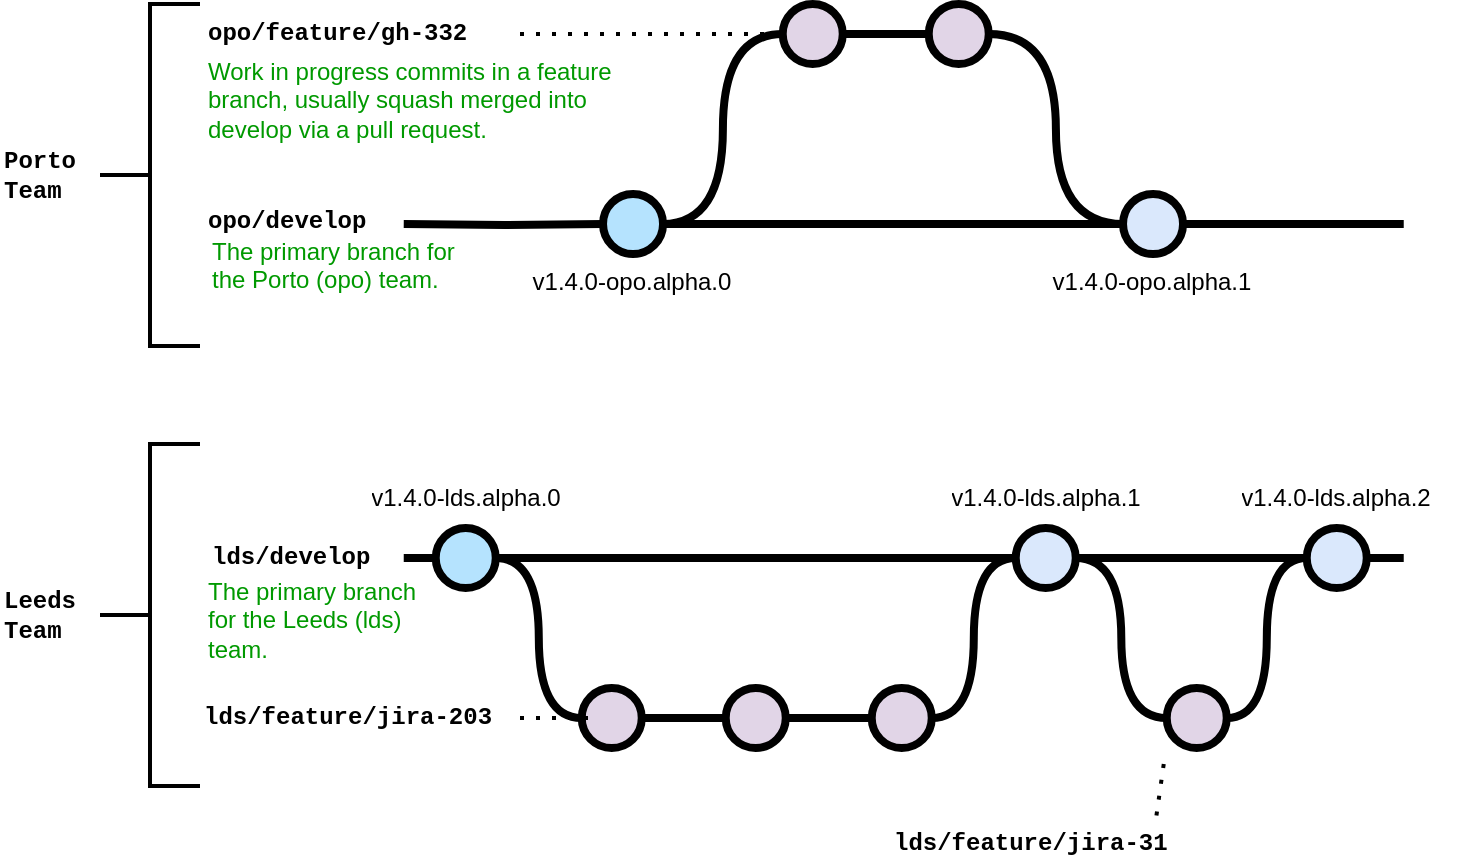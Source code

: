 <mxfile version="17.1.3" type="device" pages="4"><diagram id="kDoQlh2sRf1n45O30qcA" name="Develop"><mxGraphModel dx="847" dy="538" grid="1" gridSize="10" guides="1" tooltips="1" connect="1" arrows="1" fold="1" page="1" pageScale="1" pageWidth="827" pageHeight="1169" math="0" shadow="0"><root><mxCell id="aShCiTFwoJj1zlYlrpka-0"/><mxCell id="aShCiTFwoJj1zlYlrpka-1" parent="aShCiTFwoJj1zlYlrpka-0"/><mxCell id="aShCiTFwoJj1zlYlrpka-3" value="" style="edgeStyle=orthogonalEdgeStyle;rounded=0;html=1;jettySize=auto;orthogonalLoop=1;plain-blue;endArrow=none;endFill=0;strokeWidth=4;strokeColor=#000000;" parent="aShCiTFwoJj1zlYlrpka-1" source="aShCiTFwoJj1zlYlrpka-5" target="aShCiTFwoJj1zlYlrpka-7" edge="1"><mxGeometry x="317.87" y="337" as="geometry"/></mxCell><mxCell id="aShCiTFwoJj1zlYlrpka-4" style="edgeStyle=orthogonalEdgeStyle;curved=1;rounded=0;html=1;exitX=1;exitY=0.5;exitPerimeter=0;entryX=0;entryY=0.5;entryPerimeter=0;endArrow=none;endFill=0;jettySize=auto;orthogonalLoop=1;strokeWidth=4;fontSize=15;" parent="aShCiTFwoJj1zlYlrpka-1" source="aShCiTFwoJj1zlYlrpka-5" target="aShCiTFwoJj1zlYlrpka-17" edge="1"><mxGeometry relative="1" as="geometry"/></mxCell><mxCell id="aShCiTFwoJj1zlYlrpka-5" value="" style="verticalLabelPosition=bottom;verticalAlign=top;html=1;strokeWidth=4;shape=mxgraph.flowchart.on-page_reference;plain-blue;gradientColor=none;fillColor=#B5E3Fe;strokeColor=#000000;" parent="aShCiTFwoJj1zlYlrpka-1" vertex="1"><mxGeometry x="287.87" y="322" width="30" height="30" as="geometry"/></mxCell><mxCell id="aShCiTFwoJj1zlYlrpka-6" value="" style="edgeStyle=orthogonalEdgeStyle;curved=1;rounded=0;orthogonalLoop=1;jettySize=auto;html=1;endArrow=none;endFill=0;strokeWidth=4;fontFamily=Courier New;fontSize=16;" parent="aShCiTFwoJj1zlYlrpka-1" source="aShCiTFwoJj1zlYlrpka-7" target="aShCiTFwoJj1zlYlrpka-10" edge="1"><mxGeometry relative="1" as="geometry"/></mxCell><mxCell id="aShCiTFwoJj1zlYlrpka-7" value="" style="verticalLabelPosition=bottom;verticalAlign=top;html=1;strokeWidth=4;shape=mxgraph.flowchart.on-page_reference;plain-blue;gradientColor=none;strokeColor=#000000;" parent="aShCiTFwoJj1zlYlrpka-1" vertex="1"><mxGeometry x="577.87" y="322" width="30" height="30" as="geometry"/></mxCell><mxCell id="aShCiTFwoJj1zlYlrpka-8" value="" style="rounded=0;orthogonalLoop=1;jettySize=auto;html=1;endArrow=none;endFill=0;strokeWidth=4;fontFamily=Courier New;fontSize=16;" parent="aShCiTFwoJj1zlYlrpka-1" source="aShCiTFwoJj1zlYlrpka-10" edge="1"><mxGeometry relative="1" as="geometry"><mxPoint x="771.87" y="337" as="targetPoint"/></mxGeometry></mxCell><mxCell id="aShCiTFwoJj1zlYlrpka-9" value="" style="edgeStyle=orthogonalEdgeStyle;curved=1;rounded=0;orthogonalLoop=1;jettySize=auto;html=1;endArrow=none;endFill=0;strokeWidth=4;fontFamily=Courier New;fontSize=16;entryX=1;entryY=0.5;entryDx=0;entryDy=0;entryPerimeter=0;exitX=0;exitY=0.5;exitDx=0;exitDy=0;exitPerimeter=0;" parent="aShCiTFwoJj1zlYlrpka-1" source="aShCiTFwoJj1zlYlrpka-10" target="aShCiTFwoJj1zlYlrpka-34" edge="1"><mxGeometry relative="1" as="geometry"><mxPoint x="792.37" y="417" as="targetPoint"/></mxGeometry></mxCell><mxCell id="aShCiTFwoJj1zlYlrpka-10" value="" style="verticalLabelPosition=bottom;verticalAlign=top;html=1;strokeWidth=4;shape=mxgraph.flowchart.on-page_reference;plain-blue;gradientColor=none;strokeColor=#000000;" parent="aShCiTFwoJj1zlYlrpka-1" vertex="1"><mxGeometry x="723.37" y="322" width="30" height="30" as="geometry"/></mxCell><mxCell id="aShCiTFwoJj1zlYlrpka-14" value="" style="edgeStyle=orthogonalEdgeStyle;rounded=0;html=1;jettySize=auto;orthogonalLoop=1;strokeWidth=4;endArrow=none;endFill=0;entryX=0;entryY=0.5;entryDx=0;entryDy=0;entryPerimeter=0;" parent="aShCiTFwoJj1zlYlrpka-1" target="aShCiTFwoJj1zlYlrpka-5" edge="1"><mxGeometry x="217.87" y="337" as="geometry"><mxPoint x="271.87" y="337" as="sourcePoint"/><mxPoint x="281.87" y="337" as="targetPoint"/></mxGeometry></mxCell><mxCell id="aShCiTFwoJj1zlYlrpka-15" value="lds/develop" style="text;html=1;strokeColor=none;fillColor=none;align=left;verticalAlign=middle;whiteSpace=wrap;overflow=hidden;fontSize=12;fontStyle=1;fontFamily=Courier New;" parent="aShCiTFwoJj1zlYlrpka-1" vertex="1"><mxGeometry x="173.74" y="327" width="99" height="20" as="geometry"/></mxCell><mxCell id="aShCiTFwoJj1zlYlrpka-16" style="edgeStyle=orthogonalEdgeStyle;curved=1;rounded=0;html=1;exitX=1;exitY=0.5;exitPerimeter=0;entryX=0;entryY=0.5;entryPerimeter=0;endArrow=none;endFill=0;jettySize=auto;orthogonalLoop=1;strokeWidth=4;fontSize=15;" parent="aShCiTFwoJj1zlYlrpka-1" source="aShCiTFwoJj1zlYlrpka-17" target="aShCiTFwoJj1zlYlrpka-19" edge="1"><mxGeometry relative="1" as="geometry"/></mxCell><mxCell id="aShCiTFwoJj1zlYlrpka-17" value="" style="verticalLabelPosition=bottom;verticalAlign=top;html=1;strokeWidth=4;shape=mxgraph.flowchart.on-page_reference;plain-purple;gradientColor=none;strokeColor=#000000;" parent="aShCiTFwoJj1zlYlrpka-1" vertex="1"><mxGeometry x="360.87" y="402" width="30" height="30" as="geometry"/></mxCell><mxCell id="aShCiTFwoJj1zlYlrpka-18" style="edgeStyle=orthogonalEdgeStyle;curved=1;rounded=0;html=1;exitX=1;exitY=0.5;exitPerimeter=0;entryX=0;entryY=0.5;entryPerimeter=0;endArrow=none;endFill=0;jettySize=auto;orthogonalLoop=1;strokeWidth=4;fontSize=15;" parent="aShCiTFwoJj1zlYlrpka-1" source="aShCiTFwoJj1zlYlrpka-19" target="aShCiTFwoJj1zlYlrpka-21" edge="1"><mxGeometry relative="1" as="geometry"/></mxCell><mxCell id="aShCiTFwoJj1zlYlrpka-19" value="" style="verticalLabelPosition=bottom;verticalAlign=top;html=1;strokeWidth=4;shape=mxgraph.flowchart.on-page_reference;plain-purple;gradientColor=none;strokeColor=#000000;" parent="aShCiTFwoJj1zlYlrpka-1" vertex="1"><mxGeometry x="432.87" y="402" width="30" height="30" as="geometry"/></mxCell><mxCell id="aShCiTFwoJj1zlYlrpka-20" style="edgeStyle=orthogonalEdgeStyle;curved=1;rounded=0;html=1;exitX=1;exitY=0.5;exitPerimeter=0;entryX=0;entryY=0.5;entryPerimeter=0;endArrow=none;endFill=0;jettySize=auto;orthogonalLoop=1;strokeWidth=4;fontSize=15;" parent="aShCiTFwoJj1zlYlrpka-1" source="aShCiTFwoJj1zlYlrpka-21" target="aShCiTFwoJj1zlYlrpka-7" edge="1"><mxGeometry relative="1" as="geometry"/></mxCell><mxCell id="aShCiTFwoJj1zlYlrpka-21" value="" style="verticalLabelPosition=bottom;verticalAlign=top;html=1;strokeWidth=4;shape=mxgraph.flowchart.on-page_reference;plain-purple;gradientColor=none;strokeColor=#000000;" parent="aShCiTFwoJj1zlYlrpka-1" vertex="1"><mxGeometry x="505.87" y="402" width="30" height="30" as="geometry"/></mxCell><mxCell id="aShCiTFwoJj1zlYlrpka-22" value="lds/feature/jira-203" style="text;html=1;strokeColor=none;fillColor=none;align=left;verticalAlign=middle;whiteSpace=wrap;overflow=hidden;fontSize=12;fontStyle=1;fontFamily=Courier New;" parent="aShCiTFwoJj1zlYlrpka-1" vertex="1"><mxGeometry x="170" y="407" width="160" height="20" as="geometry"/></mxCell><mxCell id="aShCiTFwoJj1zlYlrpka-23" value="The primary branch for the Leeds (lds) team." style="text;html=1;strokeColor=none;fillColor=none;align=left;verticalAlign=top;whiteSpace=wrap;overflow=hidden;fontSize=12;fontStyle=0;fontColor=#009900;" parent="aShCiTFwoJj1zlYlrpka-1" vertex="1"><mxGeometry x="172.37" y="339.5" width="108.13" height="60" as="geometry"/></mxCell><mxCell id="aShCiTFwoJj1zlYlrpka-25" value="v1.4.0-lds.alpha.0" style="text;html=1;strokeColor=none;fillColor=none;align=center;verticalAlign=middle;whiteSpace=wrap;overflow=hidden;fontSize=12;" parent="aShCiTFwoJj1zlYlrpka-1" vertex="1"><mxGeometry x="232.71" y="297" width="140.31" height="20" as="geometry"/></mxCell><mxCell id="aShCiTFwoJj1zlYlrpka-33" value="" style="edgeStyle=orthogonalEdgeStyle;curved=1;rounded=0;orthogonalLoop=1;jettySize=auto;html=1;endArrow=none;endFill=0;strokeWidth=4;fontFamily=Courier New;fontSize=16;entryX=0;entryY=0.5;entryDx=0;entryDy=0;entryPerimeter=0;" parent="aShCiTFwoJj1zlYlrpka-1" source="aShCiTFwoJj1zlYlrpka-7" target="aShCiTFwoJj1zlYlrpka-34" edge="1"><mxGeometry relative="1" as="geometry"><mxPoint x="667.87" y="417" as="targetPoint"/><mxPoint x="733.37" y="347" as="sourcePoint"/></mxGeometry></mxCell><mxCell id="aShCiTFwoJj1zlYlrpka-34" value="" style="verticalLabelPosition=bottom;verticalAlign=top;html=1;strokeWidth=4;shape=mxgraph.flowchart.on-page_reference;plain-purple;gradientColor=none;strokeColor=#000000;" parent="aShCiTFwoJj1zlYlrpka-1" vertex="1"><mxGeometry x="653.37" y="402" width="30" height="30" as="geometry"/></mxCell><mxCell id="aShCiTFwoJj1zlYlrpka-35" value="v1.4.0-lds.alpha.1" style="text;html=1;strokeColor=none;fillColor=none;align=center;verticalAlign=middle;whiteSpace=wrap;overflow=hidden;fontSize=12;" parent="aShCiTFwoJj1zlYlrpka-1" vertex="1"><mxGeometry x="522.71" y="297" width="140.31" height="20" as="geometry"/></mxCell><mxCell id="aShCiTFwoJj1zlYlrpka-36" value="" style="endArrow=none;dashed=1;html=1;dashPattern=1 3;strokeWidth=2;exitX=1;exitY=0.5;exitDx=0;exitDy=0;" parent="aShCiTFwoJj1zlYlrpka-1" source="aShCiTFwoJj1zlYlrpka-22" edge="1"><mxGeometry width="50" height="50" relative="1" as="geometry"><mxPoint x="253.37" y="417" as="sourcePoint"/><mxPoint x="365.62" y="417" as="targetPoint"/></mxGeometry></mxCell><mxCell id="aShCiTFwoJj1zlYlrpka-38" value="v1.4.0-lds.alpha.2" style="text;html=1;strokeColor=none;fillColor=none;align=center;verticalAlign=middle;whiteSpace=wrap;overflow=hidden;fontSize=12;" parent="aShCiTFwoJj1zlYlrpka-1" vertex="1"><mxGeometry x="668.21" y="297" width="140.31" height="20" as="geometry"/></mxCell><mxCell id="aShCiTFwoJj1zlYlrpka-39" value="lds/feature/jira-31" style="text;html=1;strokeColor=none;fillColor=none;align=left;verticalAlign=middle;whiteSpace=wrap;overflow=hidden;fontSize=12;fontStyle=1;fontFamily=Courier New;" parent="aShCiTFwoJj1zlYlrpka-1" vertex="1"><mxGeometry x="514.87" y="470" width="177" height="20" as="geometry"/></mxCell><mxCell id="aShCiTFwoJj1zlYlrpka-40" value="" style="endArrow=none;dashed=1;html=1;dashPattern=1 3;strokeWidth=2;entryX=0.75;entryY=0;entryDx=0;entryDy=0;" parent="aShCiTFwoJj1zlYlrpka-1" edge="1" target="aShCiTFwoJj1zlYlrpka-39"><mxGeometry width="50" height="50" relative="1" as="geometry"><mxPoint x="651.87" y="440" as="sourcePoint"/><mxPoint x="718.37" y="417" as="targetPoint"/></mxGeometry></mxCell><mxCell id="jP20YTzVUcdloZnvVO07-0" value="" style="edgeStyle=orthogonalEdgeStyle;rounded=0;html=1;jettySize=auto;orthogonalLoop=1;plain-blue;endArrow=none;endFill=0;strokeWidth=4;strokeColor=#000000;" parent="aShCiTFwoJj1zlYlrpka-1" source="jP20YTzVUcdloZnvVO07-2" target="jP20YTzVUcdloZnvVO07-4" edge="1"><mxGeometry x="326.37" y="170" as="geometry"/></mxCell><mxCell id="jP20YTzVUcdloZnvVO07-1" style="edgeStyle=orthogonalEdgeStyle;curved=1;rounded=0;html=1;exitX=1;exitY=0.5;exitPerimeter=0;entryX=0;entryY=0.5;entryPerimeter=0;endArrow=none;endFill=0;jettySize=auto;orthogonalLoop=1;strokeWidth=4;fontSize=15;" parent="aShCiTFwoJj1zlYlrpka-1" source="jP20YTzVUcdloZnvVO07-2" target="jP20YTzVUcdloZnvVO07-11" edge="1"><mxGeometry relative="1" as="geometry"/></mxCell><mxCell id="jP20YTzVUcdloZnvVO07-2" value="" style="verticalLabelPosition=bottom;verticalAlign=top;html=1;strokeWidth=4;shape=mxgraph.flowchart.on-page_reference;plain-blue;gradientColor=none;fillColor=#B5E3Fe;strokeColor=#000000;" parent="aShCiTFwoJj1zlYlrpka-1" vertex="1"><mxGeometry x="371.52" y="155" width="30" height="30" as="geometry"/></mxCell><mxCell id="jP20YTzVUcdloZnvVO07-3" value="" style="edgeStyle=orthogonalEdgeStyle;curved=1;rounded=0;orthogonalLoop=1;jettySize=auto;html=1;endArrow=none;endFill=0;strokeWidth=4;fontFamily=Courier New;fontSize=16;" parent="aShCiTFwoJj1zlYlrpka-1" source="jP20YTzVUcdloZnvVO07-4" edge="1"><mxGeometry relative="1" as="geometry"><mxPoint x="771.87" y="170" as="targetPoint"/></mxGeometry></mxCell><mxCell id="jP20YTzVUcdloZnvVO07-4" value="" style="verticalLabelPosition=bottom;verticalAlign=top;html=1;strokeWidth=4;shape=mxgraph.flowchart.on-page_reference;plain-blue;gradientColor=none;strokeColor=#000000;" parent="aShCiTFwoJj1zlYlrpka-1" vertex="1"><mxGeometry x="631.52" y="155" width="30" height="30" as="geometry"/></mxCell><mxCell id="jP20YTzVUcdloZnvVO07-8" value="" style="edgeStyle=orthogonalEdgeStyle;rounded=0;html=1;jettySize=auto;orthogonalLoop=1;strokeWidth=4;endArrow=none;endFill=0;" parent="aShCiTFwoJj1zlYlrpka-1" target="jP20YTzVUcdloZnvVO07-2" edge="1"><mxGeometry x="226.37" y="170" as="geometry"><mxPoint x="271.87" y="170" as="sourcePoint"/></mxGeometry></mxCell><mxCell id="jP20YTzVUcdloZnvVO07-9" value="opo/develop" style="text;html=1;strokeColor=none;fillColor=none;align=left;verticalAlign=middle;whiteSpace=wrap;overflow=hidden;fontSize=12;fontStyle=1;fontFamily=Courier New;" parent="aShCiTFwoJj1zlYlrpka-1" vertex="1"><mxGeometry x="172.37" y="159" width="109" height="20" as="geometry"/></mxCell><mxCell id="jP20YTzVUcdloZnvVO07-10" style="edgeStyle=orthogonalEdgeStyle;curved=1;rounded=0;html=1;exitX=1;exitY=0.5;exitPerimeter=0;entryX=0;entryY=0.5;entryPerimeter=0;endArrow=none;endFill=0;jettySize=auto;orthogonalLoop=1;strokeWidth=4;fontSize=15;" parent="aShCiTFwoJj1zlYlrpka-1" source="jP20YTzVUcdloZnvVO07-11" target="jP20YTzVUcdloZnvVO07-13" edge="1"><mxGeometry relative="1" as="geometry"/></mxCell><mxCell id="jP20YTzVUcdloZnvVO07-11" value="" style="verticalLabelPosition=bottom;verticalAlign=top;html=1;strokeWidth=4;shape=mxgraph.flowchart.on-page_reference;plain-purple;gradientColor=none;strokeColor=#000000;" parent="aShCiTFwoJj1zlYlrpka-1" vertex="1"><mxGeometry x="461.37" y="60" width="30" height="30" as="geometry"/></mxCell><mxCell id="jP20YTzVUcdloZnvVO07-13" value="" style="verticalLabelPosition=bottom;verticalAlign=top;html=1;strokeWidth=4;shape=mxgraph.flowchart.on-page_reference;plain-purple;gradientColor=none;strokeColor=#000000;" parent="aShCiTFwoJj1zlYlrpka-1" vertex="1"><mxGeometry x="534.37" y="60" width="30" height="30" as="geometry"/></mxCell><mxCell id="jP20YTzVUcdloZnvVO07-14" style="edgeStyle=orthogonalEdgeStyle;curved=1;rounded=0;html=1;exitX=1;exitY=0.5;exitPerimeter=0;entryX=0;entryY=0.5;entryPerimeter=0;endArrow=none;endFill=0;jettySize=auto;orthogonalLoop=1;strokeWidth=4;fontSize=15;exitDx=0;exitDy=0;" parent="aShCiTFwoJj1zlYlrpka-1" source="jP20YTzVUcdloZnvVO07-13" target="jP20YTzVUcdloZnvVO07-4" edge="1"><mxGeometry relative="1" as="geometry"><mxPoint x="544.37" y="250" as="sourcePoint"/></mxGeometry></mxCell><mxCell id="jP20YTzVUcdloZnvVO07-16" value="opo/feature/gh-332" style="text;html=1;strokeColor=none;fillColor=none;align=left;verticalAlign=middle;whiteSpace=wrap;overflow=hidden;fontSize=12;fontStyle=1;fontFamily=Courier New;" parent="aShCiTFwoJj1zlYlrpka-1" vertex="1"><mxGeometry x="172.37" y="65" width="157.63" height="20" as="geometry"/></mxCell><mxCell id="jP20YTzVUcdloZnvVO07-17" value="The primary branch for the Porto (opo) team." style="text;html=1;strokeColor=none;fillColor=none;align=left;verticalAlign=top;whiteSpace=wrap;overflow=hidden;fontSize=12;fontStyle=0;fontColor=#009900;" parent="aShCiTFwoJj1zlYlrpka-1" vertex="1"><mxGeometry x="173.74" y="169.5" width="142.63" height="40" as="geometry"/></mxCell><mxCell id="jP20YTzVUcdloZnvVO07-18" value="Work in progress commits in a feature branch, usually squash merged into develop via a pull request." style="text;html=1;strokeColor=none;fillColor=none;align=left;verticalAlign=top;whiteSpace=wrap;overflow=hidden;fontSize=12;fontStyle=0;fontColor=#009900;" parent="aShCiTFwoJj1zlYlrpka-1" vertex="1"><mxGeometry x="172.37" y="80" width="232.63" height="60" as="geometry"/></mxCell><mxCell id="jP20YTzVUcdloZnvVO07-19" value="v1.4.0-opo.alpha.0" style="text;html=1;strokeColor=none;fillColor=none;align=center;verticalAlign=middle;whiteSpace=wrap;overflow=hidden;fontSize=12;" parent="aShCiTFwoJj1zlYlrpka-1" vertex="1"><mxGeometry x="316.37" y="189" width="140.31" height="20" as="geometry"/></mxCell><mxCell id="jP20YTzVUcdloZnvVO07-22" value="v1.4.0-opo.alpha.1" style="text;html=1;strokeColor=none;fillColor=none;align=center;verticalAlign=middle;whiteSpace=wrap;overflow=hidden;fontSize=12;" parent="aShCiTFwoJj1zlYlrpka-1" vertex="1"><mxGeometry x="576.36" y="189" width="140.31" height="20" as="geometry"/></mxCell><mxCell id="jP20YTzVUcdloZnvVO07-23" value="" style="endArrow=none;dashed=1;html=1;dashPattern=1 3;strokeWidth=2;" parent="aShCiTFwoJj1zlYlrpka-1" source="jP20YTzVUcdloZnvVO07-16" edge="1"><mxGeometry width="50" height="50" relative="1" as="geometry"><mxPoint x="261.87" y="250" as="sourcePoint"/><mxPoint x="456.87" y="75" as="targetPoint"/></mxGeometry></mxCell><mxCell id="iwICeUGwde0Euish0z5V-1" value="" style="strokeWidth=2;html=1;shape=mxgraph.flowchart.annotation_2;align=left;labelPosition=right;pointerEvents=1;" parent="aShCiTFwoJj1zlYlrpka-1" vertex="1"><mxGeometry x="120" y="60" width="50" height="171" as="geometry"/></mxCell><mxCell id="iwICeUGwde0Euish0z5V-2" value="Porto&lt;br style=&quot;font-size: 12px;&quot;&gt;Team" style="text;html=1;strokeColor=none;fillColor=none;align=left;verticalAlign=middle;whiteSpace=wrap;overflow=hidden;fontSize=12;fontStyle=1;fontFamily=Courier New;" parent="aShCiTFwoJj1zlYlrpka-1" vertex="1"><mxGeometry x="70" y="120.5" width="50" height="50" as="geometry"/></mxCell><mxCell id="iwICeUGwde0Euish0z5V-3" value="" style="strokeWidth=2;html=1;shape=mxgraph.flowchart.annotation_2;align=left;labelPosition=right;pointerEvents=1;" parent="aShCiTFwoJj1zlYlrpka-1" vertex="1"><mxGeometry x="120" y="280" width="50" height="171" as="geometry"/></mxCell><mxCell id="iwICeUGwde0Euish0z5V-4" value="Leeds&lt;br style=&quot;font-size: 12px;&quot;&gt;Team" style="text;html=1;strokeColor=none;fillColor=none;align=left;verticalAlign=middle;whiteSpace=wrap;overflow=hidden;fontSize=12;fontStyle=1;fontFamily=Courier New;" parent="aShCiTFwoJj1zlYlrpka-1" vertex="1"><mxGeometry x="70" y="340.5" width="50" height="50" as="geometry"/></mxCell></root></mxGraphModel></diagram><diagram id="p-aFbUs8-kSX4EDjXJ7u" name="Release"><mxGraphModel dx="1228" dy="780" grid="1" gridSize="10" guides="1" tooltips="1" connect="1" arrows="1" fold="1" page="1" pageScale="1" pageWidth="827" pageHeight="1169" math="0" shadow="0"><root><mxCell id="LHJDb58b5mLal4WB7Dt0-0"/><mxCell id="LHJDb58b5mLal4WB7Dt0-1" parent="LHJDb58b5mLal4WB7Dt0-0"/><mxCell id="6rgsfBIg7-xLt50RWyTF-2" value="" style="verticalLabelPosition=bottom;verticalAlign=top;html=1;strokeWidth=4;shape=mxgraph.flowchart.on-page_reference;plain-blue;gradientColor=none;fillColor=#B5E3Fe;strokeColor=#000000;" vertex="1" parent="LHJDb58b5mLal4WB7Dt0-1"><mxGeometry x="284.75" y="467" width="30" height="30" as="geometry"/></mxCell><mxCell id="6rgsfBIg7-xLt50RWyTF-3" value="" style="edgeStyle=orthogonalEdgeStyle;curved=1;rounded=0;orthogonalLoop=1;jettySize=auto;html=1;endArrow=none;endFill=0;strokeWidth=4;fontFamily=Courier New;fontSize=16;" edge="1" parent="LHJDb58b5mLal4WB7Dt0-1" source="6rgsfBIg7-xLt50RWyTF-4" target="6rgsfBIg7-xLt50RWyTF-7"><mxGeometry relative="1" as="geometry"/></mxCell><mxCell id="6rgsfBIg7-xLt50RWyTF-4" value="" style="verticalLabelPosition=bottom;verticalAlign=top;html=1;strokeWidth=4;shape=mxgraph.flowchart.on-page_reference;plain-blue;gradientColor=none;strokeColor=#000000;" vertex="1" parent="LHJDb58b5mLal4WB7Dt0-1"><mxGeometry x="439.5" y="467" width="30" height="30" as="geometry"/></mxCell><mxCell id="6rgsfBIg7-xLt50RWyTF-7" value="" style="verticalLabelPosition=bottom;verticalAlign=top;html=1;strokeWidth=4;shape=mxgraph.flowchart.on-page_reference;plain-blue;gradientColor=none;strokeColor=#000000;" vertex="1" parent="LHJDb58b5mLal4WB7Dt0-1"><mxGeometry x="597.48" y="466" width="30" height="30" as="geometry"/></mxCell><mxCell id="6rgsfBIg7-xLt50RWyTF-8" value="" style="edgeStyle=orthogonalEdgeStyle;rounded=0;html=1;jettySize=auto;orthogonalLoop=1;strokeWidth=4;endArrow=none;endFill=0;" edge="1" parent="LHJDb58b5mLal4WB7Dt0-1" target="6rgsfBIg7-xLt50RWyTF-2"><mxGeometry x="254.5" y="482" as="geometry"><mxPoint x="210" y="482" as="sourcePoint"/></mxGeometry></mxCell><mxCell id="6rgsfBIg7-xLt50RWyTF-9" value="lds/develop" style="text;html=1;strokeColor=none;fillColor=none;align=left;verticalAlign=middle;whiteSpace=wrap;overflow=hidden;fontSize=12;fontStyle=1;fontFamily=Courier New;" vertex="1" parent="LHJDb58b5mLal4WB7Dt0-1"><mxGeometry x="110" y="471" width="99" height="20" as="geometry"/></mxCell><mxCell id="6rgsfBIg7-xLt50RWyTF-16" value="opo/release/v1.4" style="text;html=1;strokeColor=none;fillColor=none;align=left;verticalAlign=middle;whiteSpace=wrap;overflow=hidden;fontSize=12;fontStyle=1;fontFamily=Courier New;" vertex="1" parent="LHJDb58b5mLal4WB7Dt0-1"><mxGeometry x="110" y="255" width="142.63" height="20" as="geometry"/></mxCell><mxCell id="6rgsfBIg7-xLt50RWyTF-17" value="The primary branch for the Leeds (lds) team." style="text;html=1;strokeColor=none;fillColor=none;align=left;verticalAlign=top;whiteSpace=wrap;overflow=hidden;fontSize=12;fontStyle=0;fontColor=#009900;" vertex="1" parent="LHJDb58b5mLal4WB7Dt0-1"><mxGeometry x="110" y="484" width="142.63" height="55" as="geometry"/></mxCell><mxCell id="6rgsfBIg7-xLt50RWyTF-18" value="v1.4.0-lds.alpha.1" style="text;html=1;strokeColor=none;fillColor=none;align=center;verticalAlign=middle;whiteSpace=wrap;overflow=hidden;fontSize=12;" vertex="1" parent="LHJDb58b5mLal4WB7Dt0-1"><mxGeometry x="229.59" y="443" width="140.31" height="20" as="geometry"/></mxCell><mxCell id="6rgsfBIg7-xLt50RWyTF-21" value="v1.5.0-lds.alpha.0" style="text;html=1;strokeColor=none;fillColor=none;align=center;verticalAlign=middle;whiteSpace=wrap;overflow=hidden;fontSize=12;" vertex="1" parent="LHJDb58b5mLal4WB7Dt0-1"><mxGeometry x="384.34" y="497" width="140.31" height="20" as="geometry"/></mxCell><mxCell id="6rgsfBIg7-xLt50RWyTF-22" value="" style="endArrow=none;dashed=1;html=1;dashPattern=1 3;strokeWidth=2;exitX=1;exitY=0.5;exitDx=0;exitDy=0;entryX=0;entryY=0.5;entryDx=0;entryDy=0;entryPerimeter=0;" edge="1" parent="LHJDb58b5mLal4WB7Dt0-1" source="6rgsfBIg7-xLt50RWyTF-16" target="6rgsfBIg7-xLt50RWyTF-34"><mxGeometry width="50" height="50" relative="1" as="geometry"><mxPoint x="290" y="660" as="sourcePoint"/><mxPoint x="402.25" y="660" as="targetPoint"/></mxGeometry></mxCell><mxCell id="6rgsfBIg7-xLt50RWyTF-23" value="v1.5.0-lds.alpha.1" style="text;html=1;strokeColor=none;fillColor=none;align=center;verticalAlign=middle;whiteSpace=wrap;overflow=hidden;fontSize=12;" vertex="1" parent="LHJDb58b5mLal4WB7Dt0-1"><mxGeometry x="542.32" y="496" width="140.31" height="20" as="geometry"/></mxCell><mxCell id="6rgsfBIg7-xLt50RWyTF-26" value="" style="edgeStyle=orthogonalEdgeStyle;rounded=0;html=1;jettySize=auto;orthogonalLoop=1;plain-blue;endArrow=none;endFill=0;strokeWidth=4;strokeColor=#000000;entryX=0;entryY=0.5;entryDx=0;entryDy=0;entryPerimeter=0;" edge="1" parent="LHJDb58b5mLal4WB7Dt0-1" source="6rgsfBIg7-xLt50RWyTF-28" target="6rgsfBIg7-xLt50RWyTF-50"><mxGeometry x="357.13" y="170" as="geometry"><mxPoint x="422.63" y="170" as="targetPoint"/></mxGeometry></mxCell><mxCell id="6rgsfBIg7-xLt50RWyTF-27" style="edgeStyle=orthogonalEdgeStyle;curved=1;rounded=0;html=1;exitX=1;exitY=0.5;exitPerimeter=0;entryX=0;entryY=0.5;entryPerimeter=0;endArrow=none;endFill=0;jettySize=auto;orthogonalLoop=1;strokeWidth=4;fontSize=15;" edge="1" parent="LHJDb58b5mLal4WB7Dt0-1" source="6rgsfBIg7-xLt50RWyTF-28" target="6rgsfBIg7-xLt50RWyTF-34"><mxGeometry relative="1" as="geometry"/></mxCell><mxCell id="6rgsfBIg7-xLt50RWyTF-28" value="" style="verticalLabelPosition=bottom;verticalAlign=top;html=1;strokeWidth=4;shape=mxgraph.flowchart.on-page_reference;plain-blue;gradientColor=none;fillColor=#B5E3Fe;strokeColor=#000000;" vertex="1" parent="LHJDb58b5mLal4WB7Dt0-1"><mxGeometry x="284.75" y="155" width="30" height="30" as="geometry"/></mxCell><mxCell id="6rgsfBIg7-xLt50RWyTF-31" value="" style="edgeStyle=orthogonalEdgeStyle;rounded=0;html=1;jettySize=auto;orthogonalLoop=1;strokeWidth=4;endArrow=none;endFill=0;" edge="1" parent="LHJDb58b5mLal4WB7Dt0-1" target="6rgsfBIg7-xLt50RWyTF-28"><mxGeometry x="257.13" y="170" as="geometry"><mxPoint x="212.63" y="170" as="sourcePoint"/></mxGeometry></mxCell><mxCell id="6rgsfBIg7-xLt50RWyTF-32" value="opo/develop" style="text;html=1;strokeColor=none;fillColor=none;align=left;verticalAlign=middle;whiteSpace=wrap;overflow=hidden;fontSize=12;fontStyle=1;fontFamily=Courier New;" vertex="1" parent="LHJDb58b5mLal4WB7Dt0-1"><mxGeometry x="110" y="159" width="109" height="20" as="geometry"/></mxCell><mxCell id="6rgsfBIg7-xLt50RWyTF-33" style="edgeStyle=orthogonalEdgeStyle;curved=1;rounded=0;html=1;exitX=1;exitY=0.5;exitPerimeter=0;entryX=0;entryY=0.5;entryPerimeter=0;endArrow=none;endFill=0;jettySize=auto;orthogonalLoop=1;strokeWidth=4;fontSize=15;startArrow=none;" edge="1" parent="LHJDb58b5mLal4WB7Dt0-1" source="BJ5ImJVNga8r9ClAf9lI-2"><mxGeometry relative="1" as="geometry"><mxPoint x="442.63" y="265" as="targetPoint"/></mxGeometry></mxCell><mxCell id="6rgsfBIg7-xLt50RWyTF-38" value="&lt;font style=&quot;font-size: 12px;&quot;&gt;The primary branch for the Porto (opo) team.&lt;/font&gt;" style="text;html=1;strokeColor=none;fillColor=none;align=left;verticalAlign=top;whiteSpace=wrap;overflow=hidden;fontSize=12;fontStyle=0;fontColor=#009900;" vertex="1" parent="LHJDb58b5mLal4WB7Dt0-1"><mxGeometry x="110" y="172" width="142.63" height="40" as="geometry"/></mxCell><mxCell id="6rgsfBIg7-xLt50RWyTF-40" value="v1.4.0-opo.alpha.2" style="text;html=1;strokeColor=none;fillColor=none;align=center;verticalAlign=middle;whiteSpace=wrap;overflow=hidden;fontSize=12;" vertex="1" parent="LHJDb58b5mLal4WB7Dt0-1"><mxGeometry x="229.59" y="110" width="140.31" height="20" as="geometry"/></mxCell><mxCell id="6rgsfBIg7-xLt50RWyTF-41" value="v1.4.0-opo.beta.0" style="text;html=1;strokeColor=none;fillColor=none;align=center;verticalAlign=middle;whiteSpace=wrap;overflow=hidden;fontSize=12;" vertex="1" parent="LHJDb58b5mLal4WB7Dt0-1"><mxGeometry x="227.19" y="130" width="140.31" height="20" as="geometry"/></mxCell><mxCell id="6rgsfBIg7-xLt50RWyTF-34" value="" style="verticalLabelPosition=bottom;verticalAlign=top;html=1;strokeWidth=4;shape=mxgraph.flowchart.on-page_reference;plain-purple;gradientColor=none;strokeColor=#000000;" vertex="1" parent="LHJDb58b5mLal4WB7Dt0-1"><mxGeometry x="367.5" y="250" width="30" height="30" as="geometry"/></mxCell><mxCell id="6rgsfBIg7-xLt50RWyTF-45" value="The release branch. Beta semver tags enable test builds. Bug fixes can be applied in this branch.&amp;nbsp;" style="text;html=1;strokeColor=none;fillColor=none;align=left;verticalAlign=top;whiteSpace=wrap;overflow=hidden;fontSize=12;fontStyle=0;fontColor=#009900;" vertex="1" parent="LHJDb58b5mLal4WB7Dt0-1"><mxGeometry x="110" y="268" width="192.63" height="60" as="geometry"/></mxCell><mxCell id="6rgsfBIg7-xLt50RWyTF-46" value="" style="verticalLabelPosition=bottom;verticalAlign=top;html=1;strokeWidth=4;shape=mxgraph.flowchart.on-page_reference;plain-purple;gradientColor=none;strokeColor=#000000;" vertex="1" parent="LHJDb58b5mLal4WB7Dt0-1"><mxGeometry x="439.5" y="250" width="30" height="30" as="geometry"/></mxCell><mxCell id="6rgsfBIg7-xLt50RWyTF-47" value="v1.4.0-opo.beta.1" style="text;html=1;strokeColor=none;fillColor=none;align=center;verticalAlign=middle;whiteSpace=wrap;overflow=hidden;fontSize=12;" vertex="1" parent="LHJDb58b5mLal4WB7Dt0-1"><mxGeometry x="322.63" y="282" width="140.31" height="20" as="geometry"/></mxCell><mxCell id="6rgsfBIg7-xLt50RWyTF-48" value="v1.4.0-opo.beta.2" style="text;html=1;strokeColor=none;fillColor=none;align=center;verticalAlign=middle;whiteSpace=wrap;overflow=hidden;fontSize=12;" vertex="1" parent="LHJDb58b5mLal4WB7Dt0-1"><mxGeometry x="384.34" y="223" width="140.31" height="20" as="geometry"/></mxCell><mxCell id="6rgsfBIg7-xLt50RWyTF-50" value="" style="verticalLabelPosition=bottom;verticalAlign=top;html=1;strokeWidth=4;shape=mxgraph.flowchart.on-page_reference;plain-blue;gradientColor=none;fillColor=#B5E3Fe;strokeColor=#000000;" vertex="1" parent="LHJDb58b5mLal4WB7Dt0-1"><mxGeometry x="439.5" y="155" width="30" height="30" as="geometry"/></mxCell><mxCell id="6rgsfBIg7-xLt50RWyTF-51" value="v1.5.0-opo.alpha.0" style="text;html=1;strokeColor=none;fillColor=none;align=center;verticalAlign=middle;whiteSpace=wrap;overflow=hidden;fontSize=12;" vertex="1" parent="LHJDb58b5mLal4WB7Dt0-1"><mxGeometry x="384.34" y="130" width="140.31" height="20" as="geometry"/></mxCell><mxCell id="6rgsfBIg7-xLt50RWyTF-63" value="" style="edgeStyle=orthogonalEdgeStyle;rounded=0;html=1;jettySize=auto;orthogonalLoop=1;plain-blue;endArrow=none;endFill=0;strokeWidth=4;strokeColor=#000000;entryX=0;entryY=0.5;entryDx=0;entryDy=0;entryPerimeter=0;" edge="1" parent="LHJDb58b5mLal4WB7Dt0-1" target="q92KmL7CtB3MacXDb7Rh-0"><mxGeometry x="167.5" y="369.5" as="geometry"><mxPoint x="167.5" y="369.5" as="sourcePoint"/><mxPoint x="427.5" y="369.5" as="targetPoint"/></mxGeometry></mxCell><mxCell id="6rgsfBIg7-xLt50RWyTF-64" value="main" style="text;html=1;strokeColor=none;fillColor=none;align=left;verticalAlign=middle;whiteSpace=wrap;overflow=hidden;fontSize=12;fontStyle=1;fontFamily=Courier New;" vertex="1" parent="LHJDb58b5mLal4WB7Dt0-1"><mxGeometry x="110" y="360" width="109" height="20" as="geometry"/></mxCell><mxCell id="6rgsfBIg7-xLt50RWyTF-65" value="The repository default branch. Always contains the latest stable version." style="text;html=1;strokeColor=none;fillColor=none;align=left;verticalAlign=top;whiteSpace=wrap;overflow=hidden;fontSize=12;fontStyle=0;fontColor=#009900;" vertex="1" parent="LHJDb58b5mLal4WB7Dt0-1"><mxGeometry x="110" y="373" width="152.63" height="60" as="geometry"/></mxCell><mxCell id="q92KmL7CtB3MacXDb7Rh-0" value="" style="verticalLabelPosition=bottom;verticalAlign=top;html=1;strokeWidth=4;shape=mxgraph.flowchart.on-page_reference;plain-purple;gradientColor=none;strokeColor=#000000;fillColor=#D5E8D4;" vertex="1" parent="LHJDb58b5mLal4WB7Dt0-1"><mxGeometry x="282.34" y="355" width="30" height="30" as="geometry"/></mxCell><mxCell id="q92KmL7CtB3MacXDb7Rh-3" value="v1.3.2" style="text;html=1;strokeColor=none;fillColor=none;align=center;verticalAlign=middle;whiteSpace=wrap;overflow=hidden;fontSize=12;" vertex="1" parent="LHJDb58b5mLal4WB7Dt0-1"><mxGeometry x="259.62" y="330" width="75.44" height="20" as="geometry"/></mxCell><mxCell id="q92KmL7CtB3MacXDb7Rh-4" value="" style="verticalLabelPosition=bottom;verticalAlign=top;html=1;strokeWidth=4;shape=mxgraph.flowchart.on-page_reference;plain-purple;gradientColor=none;strokeColor=#000000;fillColor=#D5E8D4;" vertex="1" parent="LHJDb58b5mLal4WB7Dt0-1"><mxGeometry x="524.65" y="355" width="30" height="30" as="geometry"/></mxCell><mxCell id="q92KmL7CtB3MacXDb7Rh-6" value="" style="edgeStyle=orthogonalEdgeStyle;rounded=0;html=1;jettySize=auto;orthogonalLoop=1;plain-blue;endArrow=none;endFill=0;strokeWidth=4;strokeColor=#000000;exitX=1;exitY=0.5;exitDx=0;exitDy=0;exitPerimeter=0;entryX=0;entryY=0.5;entryDx=0;entryDy=0;entryPerimeter=0;" edge="1" parent="LHJDb58b5mLal4WB7Dt0-1" source="q92KmL7CtB3MacXDb7Rh-0" target="q92KmL7CtB3MacXDb7Rh-4"><mxGeometry x="342.63" y="369.5" as="geometry"><mxPoint x="342.63" y="369.5" as="sourcePoint"/><mxPoint x="552.63" y="370" as="targetPoint"/></mxGeometry></mxCell><mxCell id="q92KmL7CtB3MacXDb7Rh-7" style="edgeStyle=orthogonalEdgeStyle;curved=1;rounded=0;html=1;exitX=1;exitY=0.5;exitPerimeter=0;entryX=0;entryY=0.5;entryPerimeter=0;endArrow=none;endFill=0;jettySize=auto;orthogonalLoop=1;strokeWidth=4;fontSize=15;exitDx=0;exitDy=0;entryDx=0;entryDy=0;" edge="1" parent="LHJDb58b5mLal4WB7Dt0-1" source="6rgsfBIg7-xLt50RWyTF-46" target="q92KmL7CtB3MacXDb7Rh-4"><mxGeometry relative="1" as="geometry"><mxPoint x="542.5" y="275" as="sourcePoint"/><mxPoint x="595.25" y="370" as="targetPoint"/></mxGeometry></mxCell><mxCell id="q92KmL7CtB3MacXDb7Rh-8" value="v1.4.0" style="text;html=1;strokeColor=none;fillColor=none;align=center;verticalAlign=middle;whiteSpace=wrap;overflow=hidden;fontSize=12;" vertex="1" parent="LHJDb58b5mLal4WB7Dt0-1"><mxGeometry x="499.5" y="330" width="75.44" height="20" as="geometry"/></mxCell><mxCell id="q92KmL7CtB3MacXDb7Rh-11" style="edgeStyle=orthogonalEdgeStyle;curved=1;rounded=0;html=1;exitX=1;exitY=0.5;exitPerimeter=0;entryX=0;entryY=0.5;entryPerimeter=0;endArrow=none;endFill=0;jettySize=auto;orthogonalLoop=1;strokeWidth=4;fontSize=15;exitDx=0;exitDy=0;entryDx=0;entryDy=0;" edge="1" parent="LHJDb58b5mLal4WB7Dt0-1" source="q92KmL7CtB3MacXDb7Rh-4" target="6rgsfBIg7-xLt50RWyTF-7"><mxGeometry relative="1" as="geometry"><mxPoint x="554.65" y="390" as="sourcePoint"/><mxPoint x="609.8" y="515" as="targetPoint"/></mxGeometry></mxCell><mxCell id="q92KmL7CtB3MacXDb7Rh-12" value="" style="edgeStyle=orthogonalEdgeStyle;rounded=0;html=1;jettySize=auto;orthogonalLoop=1;plain-blue;endArrow=none;endFill=0;strokeWidth=4;strokeColor=#000000;exitX=1;exitY=0.5;exitDx=0;exitDy=0;exitPerimeter=0;entryX=0;entryY=0.5;entryDx=0;entryDy=0;entryPerimeter=0;" edge="1" parent="LHJDb58b5mLal4WB7Dt0-1" source="6rgsfBIg7-xLt50RWyTF-50" target="q92KmL7CtB3MacXDb7Rh-13"><mxGeometry x="545.11" y="169.5" as="geometry"><mxPoint x="502.73" y="169.5" as="sourcePoint"/><mxPoint x="592.63" y="170" as="targetPoint"/></mxGeometry></mxCell><mxCell id="q92KmL7CtB3MacXDb7Rh-13" value="" style="verticalLabelPosition=bottom;verticalAlign=top;html=1;strokeWidth=4;shape=mxgraph.flowchart.on-page_reference;plain-blue;gradientColor=none;fillColor=#B5E3Fe;strokeColor=#000000;" vertex="1" parent="LHJDb58b5mLal4WB7Dt0-1"><mxGeometry x="632.63" y="155" width="30" height="30" as="geometry"/></mxCell><mxCell id="q92KmL7CtB3MacXDb7Rh-14" style="edgeStyle=orthogonalEdgeStyle;curved=1;rounded=0;html=1;entryX=0;entryY=0.5;entryPerimeter=0;endArrow=none;endFill=0;jettySize=auto;orthogonalLoop=1;strokeWidth=4;fontSize=15;entryDx=0;entryDy=0;exitX=1;exitY=0.5;exitDx=0;exitDy=0;exitPerimeter=0;" edge="1" parent="LHJDb58b5mLal4WB7Dt0-1" source="q92KmL7CtB3MacXDb7Rh-4" target="q92KmL7CtB3MacXDb7Rh-13"><mxGeometry relative="1" as="geometry"><mxPoint x="562.63" y="390" as="sourcePoint"/><mxPoint x="607.48" y="545" as="targetPoint"/></mxGeometry></mxCell><mxCell id="q92KmL7CtB3MacXDb7Rh-15" value="" style="edgeStyle=orthogonalEdgeStyle;rounded=0;html=1;jettySize=auto;orthogonalLoop=1;strokeWidth=4;endArrow=none;endFill=0;" edge="1" parent="LHJDb58b5mLal4WB7Dt0-1"><mxGeometry x="707.13" y="169.66" as="geometry"><mxPoint x="662.63" y="169.66" as="sourcePoint"/><mxPoint x="682.63" y="170" as="targetPoint"/></mxGeometry></mxCell><mxCell id="q92KmL7CtB3MacXDb7Rh-16" value="" style="rounded=0;html=1;jettySize=auto;orthogonalLoop=1;strokeWidth=4;endArrow=none;endFill=0;" edge="1" parent="LHJDb58b5mLal4WB7Dt0-1"><mxGeometry x="605.01" y="369.66" as="geometry"><mxPoint x="560.51" y="369.66" as="sourcePoint"/><mxPoint x="682.63" y="370" as="targetPoint"/></mxGeometry></mxCell><mxCell id="q92KmL7CtB3MacXDb7Rh-17" value="" style="rounded=0;html=1;jettySize=auto;orthogonalLoop=1;strokeWidth=4;endArrow=none;endFill=0;" edge="1" parent="LHJDb58b5mLal4WB7Dt0-1"><mxGeometry x="671.98" y="481.66" as="geometry"><mxPoint x="627.48" y="481.66" as="sourcePoint"/><mxPoint x="682.63" y="482" as="targetPoint"/></mxGeometry></mxCell><mxCell id="BJ5ImJVNga8r9ClAf9lI-0" value="1" style="whiteSpace=wrap;html=1;aspect=fixed;fillColor=#FFFFCC;" vertex="1" parent="LHJDb58b5mLal4WB7Dt0-1"><mxGeometry x="312.34" y="203" width="20" height="20" as="geometry"/></mxCell><mxCell id="BJ5ImJVNga8r9ClAf9lI-2" value="2" style="whiteSpace=wrap;html=1;aspect=fixed;fillColor=#FFFFCC;" vertex="1" parent="LHJDb58b5mLal4WB7Dt0-1"><mxGeometry x="408.63" y="255" width="20" height="20" as="geometry"/></mxCell><mxCell id="BJ5ImJVNga8r9ClAf9lI-3" value="" style="edgeStyle=orthogonalEdgeStyle;curved=1;rounded=0;html=1;exitX=1;exitY=0.5;exitPerimeter=0;entryX=0;entryY=0.5;entryPerimeter=0;endArrow=none;endFill=0;jettySize=auto;orthogonalLoop=1;strokeWidth=4;fontSize=15;" edge="1" parent="LHJDb58b5mLal4WB7Dt0-1" source="6rgsfBIg7-xLt50RWyTF-34" target="BJ5ImJVNga8r9ClAf9lI-2"><mxGeometry relative="1" as="geometry"><mxPoint x="397.5" y="265.0" as="sourcePoint"/><mxPoint x="442.63" y="265.0" as="targetPoint"/></mxGeometry></mxCell><mxCell id="BJ5ImJVNga8r9ClAf9lI-4" value="3" style="whiteSpace=wrap;html=1;aspect=fixed;fillColor=#FFFFCC;" vertex="1" parent="LHJDb58b5mLal4WB7Dt0-1"><mxGeometry x="504.65" y="310" width="20" height="20" as="geometry"/></mxCell><mxCell id="BJ5ImJVNga8r9ClAf9lI-5" value="5" style="whiteSpace=wrap;html=1;aspect=fixed;fillColor=#FFFFCC;" vertex="1" parent="LHJDb58b5mLal4WB7Dt0-1"><mxGeometry x="582.48" y="413" width="20" height="20" as="geometry"/></mxCell><mxCell id="BJ5ImJVNga8r9ClAf9lI-6" value="6" style="whiteSpace=wrap;html=1;aspect=fixed;fillColor=#FFFFCC;" vertex="1" parent="LHJDb58b5mLal4WB7Dt0-1"><mxGeometry x="602.48" y="262" width="20" height="20" as="geometry"/></mxCell><mxCell id="AkwgeW0HlXT7xojusdPM-0" value="4" style="whiteSpace=wrap;html=1;aspect=fixed;fillColor=#FFFFCC;" vertex="1" parent="LHJDb58b5mLal4WB7Dt0-1"><mxGeometry x="444.5" y="519" width="20" height="20" as="geometry"/></mxCell><mxCell id="AkwgeW0HlXT7xojusdPM-1" value="" style="edgeStyle=orthogonalEdgeStyle;rounded=0;html=1;jettySize=auto;orthogonalLoop=1;strokeWidth=4;endArrow=none;endFill=0;exitX=1;exitY=0.5;exitDx=0;exitDy=0;exitPerimeter=0;entryX=0;entryY=0.5;entryDx=0;entryDy=0;entryPerimeter=0;" edge="1" parent="LHJDb58b5mLal4WB7Dt0-1" source="6rgsfBIg7-xLt50RWyTF-2" target="6rgsfBIg7-xLt50RWyTF-4"><mxGeometry x="376.84" y="506.5" as="geometry"><mxPoint x="332.34" y="506.5" as="sourcePoint"/><mxPoint x="407.09" y="506.5" as="targetPoint"/></mxGeometry></mxCell></root></mxGraphModel></diagram><diagram id="-xGuoH1n9SDKl7F_nG9K" name="HotFix"><mxGraphModel dx="1228" dy="780" grid="1" gridSize="10" guides="1" tooltips="1" connect="1" arrows="1" fold="1" page="1" pageScale="1" pageWidth="827" pageHeight="1169" math="0" shadow="0"><root><mxCell id="MwHgegIsV1mRb03qmsWd-0"/><mxCell id="MwHgegIsV1mRb03qmsWd-1" parent="MwHgegIsV1mRb03qmsWd-0"/><mxCell id="a7PXmWtYG-bShIU3HfQh-0" value="" style="verticalLabelPosition=bottom;verticalAlign=top;html=1;strokeWidth=4;shape=mxgraph.flowchart.on-page_reference;plain-blue;gradientColor=none;fillColor=#B5E3Fe;strokeColor=#000000;" vertex="1" parent="MwHgegIsV1mRb03qmsWd-1"><mxGeometry x="284.75" y="467" width="30" height="30" as="geometry"/></mxCell><mxCell id="a7PXmWtYG-bShIU3HfQh-1" value="" style="edgeStyle=orthogonalEdgeStyle;curved=1;rounded=0;orthogonalLoop=1;jettySize=auto;html=1;endArrow=none;endFill=0;strokeWidth=4;fontFamily=Courier New;fontSize=16;" edge="1" parent="MwHgegIsV1mRb03qmsWd-1" source="a7PXmWtYG-bShIU3HfQh-2" target="a7PXmWtYG-bShIU3HfQh-3"><mxGeometry relative="1" as="geometry"/></mxCell><mxCell id="a7PXmWtYG-bShIU3HfQh-2" value="" style="verticalLabelPosition=bottom;verticalAlign=top;html=1;strokeWidth=4;shape=mxgraph.flowchart.on-page_reference;plain-blue;gradientColor=none;strokeColor=#000000;" vertex="1" parent="MwHgegIsV1mRb03qmsWd-1"><mxGeometry x="439.5" y="467" width="30" height="30" as="geometry"/></mxCell><mxCell id="a7PXmWtYG-bShIU3HfQh-3" value="" style="verticalLabelPosition=bottom;verticalAlign=top;html=1;strokeWidth=4;shape=mxgraph.flowchart.on-page_reference;plain-blue;gradientColor=none;strokeColor=#000000;" vertex="1" parent="MwHgegIsV1mRb03qmsWd-1"><mxGeometry x="560" y="467" width="30" height="30" as="geometry"/></mxCell><mxCell id="a7PXmWtYG-bShIU3HfQh-4" value="" style="edgeStyle=orthogonalEdgeStyle;rounded=0;html=1;jettySize=auto;orthogonalLoop=1;strokeWidth=4;endArrow=none;endFill=0;" edge="1" parent="MwHgegIsV1mRb03qmsWd-1" target="a7PXmWtYG-bShIU3HfQh-0"><mxGeometry x="254.5" y="482" as="geometry"><mxPoint x="210" y="482" as="sourcePoint"/></mxGeometry></mxCell><mxCell id="a7PXmWtYG-bShIU3HfQh-5" value="lds/develop" style="text;html=1;strokeColor=none;fillColor=none;align=left;verticalAlign=middle;whiteSpace=wrap;overflow=hidden;fontSize=12;fontStyle=1;fontFamily=Courier New;" vertex="1" parent="MwHgegIsV1mRb03qmsWd-1"><mxGeometry x="110" y="471" width="99" height="20" as="geometry"/></mxCell><mxCell id="a7PXmWtYG-bShIU3HfQh-6" value="hotfix/sat-capacity" style="text;html=1;strokeColor=none;fillColor=none;align=left;verticalAlign=middle;whiteSpace=wrap;overflow=hidden;fontSize=12;fontStyle=1;fontFamily=Courier New;" vertex="1" parent="MwHgegIsV1mRb03qmsWd-1"><mxGeometry x="110" y="255" width="142.63" height="20" as="geometry"/></mxCell><mxCell id="a7PXmWtYG-bShIU3HfQh-10" value="" style="endArrow=none;dashed=1;html=1;dashPattern=1 3;strokeWidth=2;exitX=1;exitY=0.5;exitDx=0;exitDy=0;entryX=0;entryY=0.5;entryDx=0;entryDy=0;entryPerimeter=0;" edge="1" parent="MwHgegIsV1mRb03qmsWd-1" source="a7PXmWtYG-bShIU3HfQh-6"><mxGeometry width="50" height="50" relative="1" as="geometry"><mxPoint x="290" y="660" as="sourcePoint"/><mxPoint x="367.5" y="265" as="targetPoint"/></mxGeometry></mxCell><mxCell id="a7PXmWtYG-bShIU3HfQh-11" value="v1.5.0-lds.alpha.4" style="text;html=1;strokeColor=none;fillColor=none;align=center;verticalAlign=middle;whiteSpace=wrap;overflow=hidden;fontSize=12;" vertex="1" parent="MwHgegIsV1mRb03qmsWd-1"><mxGeometry x="512.32" y="501.5" width="140.31" height="20" as="geometry"/></mxCell><mxCell id="a7PXmWtYG-bShIU3HfQh-12" value="" style="edgeStyle=orthogonalEdgeStyle;rounded=0;html=1;jettySize=auto;orthogonalLoop=1;plain-blue;endArrow=none;endFill=0;strokeWidth=4;strokeColor=#000000;entryX=0;entryY=0.5;entryDx=0;entryDy=0;entryPerimeter=0;" edge="1" parent="MwHgegIsV1mRb03qmsWd-1" source="a7PXmWtYG-bShIU3HfQh-14" target="a7PXmWtYG-bShIU3HfQh-26"><mxGeometry x="357.13" y="170" as="geometry"><mxPoint x="422.63" y="170" as="targetPoint"/></mxGeometry></mxCell><mxCell id="a7PXmWtYG-bShIU3HfQh-13" style="edgeStyle=orthogonalEdgeStyle;curved=1;rounded=0;html=1;entryX=0;entryY=0.5;entryPerimeter=0;endArrow=none;endFill=0;jettySize=auto;orthogonalLoop=1;strokeWidth=4;fontSize=15;entryDx=0;entryDy=0;" edge="1" parent="MwHgegIsV1mRb03qmsWd-1" target="vQZpzzX_2bOmOLZr7W4T-0"><mxGeometry relative="1" as="geometry"><mxPoint x="310" y="370" as="sourcePoint"/><mxPoint x="367.5" y="265" as="targetPoint"/></mxGeometry></mxCell><mxCell id="a7PXmWtYG-bShIU3HfQh-14" value="" style="verticalLabelPosition=bottom;verticalAlign=top;html=1;strokeWidth=4;shape=mxgraph.flowchart.on-page_reference;plain-blue;gradientColor=none;fillColor=#B5E3Fe;strokeColor=#000000;" vertex="1" parent="MwHgegIsV1mRb03qmsWd-1"><mxGeometry x="284.75" y="155" width="30" height="30" as="geometry"/></mxCell><mxCell id="a7PXmWtYG-bShIU3HfQh-15" value="" style="edgeStyle=orthogonalEdgeStyle;rounded=0;html=1;jettySize=auto;orthogonalLoop=1;strokeWidth=4;endArrow=none;endFill=0;" edge="1" parent="MwHgegIsV1mRb03qmsWd-1" target="a7PXmWtYG-bShIU3HfQh-14"><mxGeometry x="257.13" y="170" as="geometry"><mxPoint x="212.63" y="170" as="sourcePoint"/></mxGeometry></mxCell><mxCell id="a7PXmWtYG-bShIU3HfQh-16" value="opo/develop" style="text;html=1;strokeColor=none;fillColor=none;align=left;verticalAlign=middle;whiteSpace=wrap;overflow=hidden;fontSize=12;fontStyle=1;fontFamily=Courier New;" vertex="1" parent="MwHgegIsV1mRb03qmsWd-1"><mxGeometry x="110" y="159" width="109" height="20" as="geometry"/></mxCell><mxCell id="a7PXmWtYG-bShIU3HfQh-22" value="The hotfix branch where the fault is resolved." style="text;html=1;strokeColor=none;fillColor=none;align=left;verticalAlign=top;whiteSpace=wrap;overflow=hidden;fontSize=12;fontStyle=0;fontColor=#009900;" vertex="1" parent="MwHgegIsV1mRb03qmsWd-1"><mxGeometry x="110" y="268" width="140" height="60" as="geometry"/></mxCell><mxCell id="a7PXmWtYG-bShIU3HfQh-25" value="v1.4.1-beta.0" style="text;html=1;strokeColor=none;fillColor=none;align=center;verticalAlign=middle;whiteSpace=wrap;overflow=hidden;fontSize=12;" vertex="1" parent="MwHgegIsV1mRb03qmsWd-1"><mxGeometry x="314.75" y="230" width="140.31" height="20" as="geometry"/></mxCell><mxCell id="a7PXmWtYG-bShIU3HfQh-26" value="" style="verticalLabelPosition=bottom;verticalAlign=top;html=1;strokeWidth=4;shape=mxgraph.flowchart.on-page_reference;plain-blue;gradientColor=none;fillColor=#B5E3Fe;strokeColor=#000000;" vertex="1" parent="MwHgegIsV1mRb03qmsWd-1"><mxGeometry x="439.49" y="155" width="30" height="30" as="geometry"/></mxCell><mxCell id="a7PXmWtYG-bShIU3HfQh-27" value="v1.5.0-opo.alpha.3" style="text;html=1;strokeColor=none;fillColor=none;align=center;verticalAlign=middle;whiteSpace=wrap;overflow=hidden;fontSize=12;" vertex="1" parent="MwHgegIsV1mRb03qmsWd-1"><mxGeometry x="512.33" y="130" width="140.31" height="20" as="geometry"/></mxCell><mxCell id="a7PXmWtYG-bShIU3HfQh-28" value="" style="edgeStyle=orthogonalEdgeStyle;rounded=0;html=1;jettySize=auto;orthogonalLoop=1;plain-blue;endArrow=none;endFill=0;strokeWidth=4;strokeColor=#000000;entryX=0;entryY=0.5;entryDx=0;entryDy=0;entryPerimeter=0;" edge="1" parent="MwHgegIsV1mRb03qmsWd-1" target="a7PXmWtYG-bShIU3HfQh-31"><mxGeometry x="167.5" y="369.5" as="geometry"><mxPoint x="167.5" y="369.5" as="sourcePoint"/><mxPoint x="427.5" y="369.5" as="targetPoint"/></mxGeometry></mxCell><mxCell id="a7PXmWtYG-bShIU3HfQh-29" value="main" style="text;html=1;strokeColor=none;fillColor=none;align=left;verticalAlign=middle;whiteSpace=wrap;overflow=hidden;fontSize=12;fontStyle=1;fontFamily=Courier New;" vertex="1" parent="MwHgegIsV1mRb03qmsWd-1"><mxGeometry x="110" y="360" width="109" height="20" as="geometry"/></mxCell><mxCell id="a7PXmWtYG-bShIU3HfQh-31" value="" style="verticalLabelPosition=bottom;verticalAlign=top;html=1;strokeWidth=4;shape=mxgraph.flowchart.on-page_reference;plain-purple;gradientColor=none;strokeColor=#000000;fillColor=#D5E8D4;" vertex="1" parent="MwHgegIsV1mRb03qmsWd-1"><mxGeometry x="282.34" y="355" width="30" height="30" as="geometry"/></mxCell><mxCell id="a7PXmWtYG-bShIU3HfQh-32" value="v1.4.0" style="text;html=1;strokeColor=none;fillColor=none;align=center;verticalAlign=middle;whiteSpace=wrap;overflow=hidden;fontSize=12;" vertex="1" parent="MwHgegIsV1mRb03qmsWd-1"><mxGeometry x="259.62" y="330" width="75.44" height="20" as="geometry"/></mxCell><mxCell id="a7PXmWtYG-bShIU3HfQh-33" value="" style="verticalLabelPosition=bottom;verticalAlign=top;html=1;strokeWidth=4;shape=mxgraph.flowchart.on-page_reference;plain-purple;gradientColor=none;strokeColor=#000000;fillColor=#D5E8D4;" vertex="1" parent="MwHgegIsV1mRb03qmsWd-1"><mxGeometry x="469.5" y="355" width="30" height="30" as="geometry"/></mxCell><mxCell id="a7PXmWtYG-bShIU3HfQh-34" value="" style="edgeStyle=orthogonalEdgeStyle;rounded=0;html=1;jettySize=auto;orthogonalLoop=1;plain-blue;endArrow=none;endFill=0;strokeWidth=4;strokeColor=#000000;exitX=1;exitY=0.5;exitDx=0;exitDy=0;exitPerimeter=0;entryX=0;entryY=0.5;entryDx=0;entryDy=0;entryPerimeter=0;" edge="1" parent="MwHgegIsV1mRb03qmsWd-1" source="a7PXmWtYG-bShIU3HfQh-31" target="a7PXmWtYG-bShIU3HfQh-33"><mxGeometry x="342.63" y="369.5" as="geometry"><mxPoint x="342.63" y="369.5" as="sourcePoint"/><mxPoint x="552.63" y="370" as="targetPoint"/></mxGeometry></mxCell><mxCell id="a7PXmWtYG-bShIU3HfQh-35" style="edgeStyle=orthogonalEdgeStyle;curved=1;rounded=0;html=1;exitX=1;exitY=0.5;exitPerimeter=0;entryX=0;entryY=0.5;entryPerimeter=0;endArrow=none;endFill=0;jettySize=auto;orthogonalLoop=1;strokeWidth=4;fontSize=15;exitDx=0;exitDy=0;entryDx=0;entryDy=0;" edge="1" parent="MwHgegIsV1mRb03qmsWd-1" source="vQZpzzX_2bOmOLZr7W4T-0" target="a7PXmWtYG-bShIU3HfQh-33"><mxGeometry relative="1" as="geometry"><mxPoint x="469.5" y="265" as="sourcePoint"/><mxPoint x="595.25" y="370" as="targetPoint"/></mxGeometry></mxCell><mxCell id="a7PXmWtYG-bShIU3HfQh-37" style="edgeStyle=orthogonalEdgeStyle;curved=1;rounded=0;html=1;exitX=1;exitY=0.5;exitPerimeter=0;entryX=0;entryY=0.5;entryPerimeter=0;endArrow=none;endFill=0;jettySize=auto;orthogonalLoop=1;strokeWidth=4;fontSize=15;exitDx=0;exitDy=0;entryDx=0;entryDy=0;" edge="1" parent="MwHgegIsV1mRb03qmsWd-1" source="a7PXmWtYG-bShIU3HfQh-33" target="a7PXmWtYG-bShIU3HfQh-3"><mxGeometry relative="1" as="geometry"><mxPoint x="554.65" y="390" as="sourcePoint"/><mxPoint x="609.8" y="515" as="targetPoint"/></mxGeometry></mxCell><mxCell id="a7PXmWtYG-bShIU3HfQh-38" value="" style="edgeStyle=orthogonalEdgeStyle;rounded=0;html=1;jettySize=auto;orthogonalLoop=1;plain-blue;endArrow=none;endFill=0;strokeWidth=4;strokeColor=#000000;exitX=1;exitY=0.5;exitDx=0;exitDy=0;exitPerimeter=0;entryX=0;entryY=0.5;entryDx=0;entryDy=0;entryPerimeter=0;" edge="1" parent="MwHgegIsV1mRb03qmsWd-1" source="a7PXmWtYG-bShIU3HfQh-26" target="a7PXmWtYG-bShIU3HfQh-39"><mxGeometry x="545.11" y="169.5" as="geometry"><mxPoint x="502.73" y="169.5" as="sourcePoint"/><mxPoint x="592.63" y="170" as="targetPoint"/></mxGeometry></mxCell><mxCell id="a7PXmWtYG-bShIU3HfQh-39" value="" style="verticalLabelPosition=bottom;verticalAlign=top;html=1;strokeWidth=4;shape=mxgraph.flowchart.on-page_reference;plain-blue;gradientColor=none;fillColor=#B5E3Fe;strokeColor=#000000;" vertex="1" parent="MwHgegIsV1mRb03qmsWd-1"><mxGeometry x="567.48" y="155" width="30" height="30" as="geometry"/></mxCell><mxCell id="a7PXmWtYG-bShIU3HfQh-40" style="edgeStyle=orthogonalEdgeStyle;curved=1;rounded=0;html=1;entryX=0;entryY=0.5;entryPerimeter=0;endArrow=none;endFill=0;jettySize=auto;orthogonalLoop=1;strokeWidth=4;fontSize=15;entryDx=0;entryDy=0;exitX=1;exitY=0.5;exitDx=0;exitDy=0;exitPerimeter=0;" edge="1" parent="MwHgegIsV1mRb03qmsWd-1" source="a7PXmWtYG-bShIU3HfQh-33" target="a7PXmWtYG-bShIU3HfQh-39"><mxGeometry relative="1" as="geometry"><mxPoint x="562.63" y="390" as="sourcePoint"/><mxPoint x="607.48" y="545" as="targetPoint"/></mxGeometry></mxCell><mxCell id="a7PXmWtYG-bShIU3HfQh-41" value="" style="edgeStyle=orthogonalEdgeStyle;rounded=0;html=1;jettySize=auto;orthogonalLoop=1;strokeWidth=4;endArrow=none;endFill=0;" edge="1" parent="MwHgegIsV1mRb03qmsWd-1"><mxGeometry x="641.98" y="171" as="geometry"><mxPoint x="597.48" y="171.0" as="sourcePoint"/><mxPoint x="617.48" y="171.34" as="targetPoint"/></mxGeometry></mxCell><mxCell id="a7PXmWtYG-bShIU3HfQh-42" value="" style="rounded=0;html=1;jettySize=auto;orthogonalLoop=1;strokeWidth=4;endArrow=none;endFill=0;" edge="1" parent="MwHgegIsV1mRb03qmsWd-1"><mxGeometry x="549.86" y="369.5" as="geometry"><mxPoint x="505.36" y="369.5" as="sourcePoint"/><mxPoint x="610" y="370" as="targetPoint"/></mxGeometry></mxCell><mxCell id="a7PXmWtYG-bShIU3HfQh-43" value="" style="rounded=0;html=1;jettySize=auto;orthogonalLoop=1;strokeWidth=4;endArrow=none;endFill=0;" edge="1" parent="MwHgegIsV1mRb03qmsWd-1"><mxGeometry x="634.5" y="481.5" as="geometry"><mxPoint x="590" y="481.5" as="sourcePoint"/><mxPoint x="620" y="482" as="targetPoint"/></mxGeometry></mxCell><mxCell id="a7PXmWtYG-bShIU3HfQh-44" value="1" style="whiteSpace=wrap;html=1;aspect=fixed;fillColor=#FFFFCC;" vertex="1" parent="MwHgegIsV1mRb03qmsWd-1"><mxGeometry x="309.75" y="300" width="20" height="20" as="geometry"/></mxCell><mxCell id="a7PXmWtYG-bShIU3HfQh-47" value="3" style="whiteSpace=wrap;html=1;aspect=fixed;fillColor=#FFFFCC;" vertex="1" parent="MwHgegIsV1mRb03qmsWd-1"><mxGeometry x="444.5" y="300" width="20" height="20" as="geometry"/></mxCell><mxCell id="a7PXmWtYG-bShIU3HfQh-48" value="5" style="whiteSpace=wrap;html=1;aspect=fixed;fillColor=#FFFFCC;" vertex="1" parent="MwHgegIsV1mRb03qmsWd-1"><mxGeometry x="540" y="420" width="20" height="20" as="geometry"/></mxCell><mxCell id="a7PXmWtYG-bShIU3HfQh-49" value="2" style="whiteSpace=wrap;html=1;aspect=fixed;fillColor=#FFFFCC;" vertex="1" parent="MwHgegIsV1mRb03qmsWd-1"><mxGeometry x="369.9" y="210" width="20" height="20" as="geometry"/></mxCell><mxCell id="a7PXmWtYG-bShIU3HfQh-50" value="4" style="whiteSpace=wrap;html=1;aspect=fixed;fillColor=#FFFFCC;" vertex="1" parent="MwHgegIsV1mRb03qmsWd-1"><mxGeometry x="547.48" y="248" width="20" height="20" as="geometry"/></mxCell><mxCell id="a7PXmWtYG-bShIU3HfQh-51" value="" style="edgeStyle=orthogonalEdgeStyle;rounded=0;html=1;jettySize=auto;orthogonalLoop=1;strokeWidth=4;endArrow=none;endFill=0;exitX=1;exitY=0.5;exitDx=0;exitDy=0;exitPerimeter=0;entryX=0;entryY=0.5;entryDx=0;entryDy=0;entryPerimeter=0;" edge="1" parent="MwHgegIsV1mRb03qmsWd-1" source="a7PXmWtYG-bShIU3HfQh-0" target="a7PXmWtYG-bShIU3HfQh-2"><mxGeometry x="376.84" y="506.5" as="geometry"><mxPoint x="332.34" y="506.5" as="sourcePoint"/><mxPoint x="407.09" y="506.5" as="targetPoint"/></mxGeometry></mxCell><mxCell id="vQZpzzX_2bOmOLZr7W4T-0" value="" style="verticalLabelPosition=bottom;verticalAlign=top;html=1;strokeWidth=4;shape=mxgraph.flowchart.on-page_reference;plain-blue;gradientColor=#EA6B66;strokeColor=#B85450;fillColor=#F8CECC;" vertex="1" parent="MwHgegIsV1mRb03qmsWd-1"><mxGeometry x="369.9" y="250" width="30" height="30" as="geometry"/></mxCell><mxCell id="vQZpzzX_2bOmOLZr7W4T-1" value="v1.4.1" style="text;html=1;strokeColor=none;fillColor=none;align=center;verticalAlign=middle;whiteSpace=wrap;overflow=hidden;fontSize=12;" vertex="1" parent="MwHgegIsV1mRb03qmsWd-1"><mxGeometry x="446.78" y="330" width="75.44" height="20" as="geometry"/></mxCell></root></mxGraphModel></diagram><diagram id="RpTo_0IH_Cj_eZLpU4NX" name="Support"><mxGraphModel dx="847" dy="538" grid="1" gridSize="10" guides="1" tooltips="1" connect="1" arrows="1" fold="1" page="1" pageScale="1" pageWidth="827" pageHeight="1169" math="0" shadow="0"><root><mxCell id="3bdMt7Pv66UUotoz2Ef7-0"/><mxCell id="3bdMt7Pv66UUotoz2Ef7-1" parent="3bdMt7Pv66UUotoz2Ef7-0"/><mxCell id="WhiPURXyuHmE_GMJxvs0-6" value="support/v1.2" style="text;html=1;strokeColor=none;fillColor=none;align=left;verticalAlign=middle;whiteSpace=wrap;overflow=hidden;fontSize=12;fontStyle=1;fontFamily=Courier New;" vertex="1" parent="3bdMt7Pv66UUotoz2Ef7-1"><mxGeometry x="110" y="255" width="100" height="20" as="geometry"/></mxCell><mxCell id="WhiPURXyuHmE_GMJxvs0-10" style="edgeStyle=orthogonalEdgeStyle;curved=1;rounded=0;html=1;entryX=0;entryY=0.5;entryPerimeter=0;endArrow=none;endFill=0;jettySize=auto;orthogonalLoop=1;strokeWidth=4;fontSize=15;entryDx=0;entryDy=0;exitX=1;exitY=0.5;exitDx=0;exitDy=0;exitPerimeter=0;" edge="1" parent="3bdMt7Pv66UUotoz2Ef7-1" target="WhiPURXyuHmE_GMJxvs0-11" source="WhiPURXyuHmE_GMJxvs0-20"><mxGeometry relative="1" as="geometry"><mxPoint x="310" y="370" as="sourcePoint"/><mxPoint x="305.06" y="260" as="targetPoint"/></mxGeometry></mxCell><mxCell id="WhiPURXyuHmE_GMJxvs0-11" value="" style="verticalLabelPosition=bottom;verticalAlign=top;html=1;strokeWidth=4;shape=mxgraph.flowchart.on-page_reference;plain-blue;gradientColor=none;fillColor=#B5E3Fe;strokeColor=#000000;" vertex="1" parent="3bdMt7Pv66UUotoz2Ef7-1"><mxGeometry x="314.75" y="250" width="30" height="30" as="geometry"/></mxCell><mxCell id="WhiPURXyuHmE_GMJxvs0-13" value="hotfix/sat-capacity-backport" style="text;html=1;strokeColor=none;fillColor=none;align=left;verticalAlign=middle;whiteSpace=wrap;overflow=hidden;fontSize=12;fontStyle=1;fontFamily=Courier New;" vertex="1" parent="3bdMt7Pv66UUotoz2Ef7-1"><mxGeometry x="110" y="165" width="220" height="20" as="geometry"/></mxCell><mxCell id="WhiPURXyuHmE_GMJxvs0-14" value="Long-running support branch for v1.2.x&amp;nbsp;" style="text;html=1;strokeColor=none;fillColor=none;align=left;verticalAlign=top;whiteSpace=wrap;overflow=hidden;fontSize=12;fontStyle=0;fontColor=#009900;" vertex="1" parent="3bdMt7Pv66UUotoz2Ef7-1"><mxGeometry x="110" y="268" width="140" height="60" as="geometry"/></mxCell><mxCell id="WhiPURXyuHmE_GMJxvs0-18" value="" style="edgeStyle=orthogonalEdgeStyle;rounded=0;html=1;jettySize=auto;orthogonalLoop=1;plain-blue;endArrow=none;endFill=0;strokeWidth=4;strokeColor=#000000;entryX=0;entryY=0.5;entryDx=0;entryDy=0;entryPerimeter=0;" edge="1" parent="3bdMt7Pv66UUotoz2Ef7-1" target="WhiPURXyuHmE_GMJxvs0-20"><mxGeometry x="167.5" y="369.5" as="geometry"><mxPoint x="167.5" y="369.5" as="sourcePoint"/><mxPoint x="427.5" y="369.5" as="targetPoint"/></mxGeometry></mxCell><mxCell id="WhiPURXyuHmE_GMJxvs0-19" value="main" style="text;html=1;strokeColor=none;fillColor=none;align=left;verticalAlign=middle;whiteSpace=wrap;overflow=hidden;fontSize=12;fontStyle=1;fontFamily=Courier New;" vertex="1" parent="3bdMt7Pv66UUotoz2Ef7-1"><mxGeometry x="110" y="360" width="109" height="20" as="geometry"/></mxCell><mxCell id="WhiPURXyuHmE_GMJxvs0-20" value="" style="verticalLabelPosition=bottom;verticalAlign=top;html=1;strokeWidth=4;shape=mxgraph.flowchart.on-page_reference;plain-purple;gradientColor=none;strokeColor=#000000;fillColor=#D5E8D4;" vertex="1" parent="3bdMt7Pv66UUotoz2Ef7-1"><mxGeometry x="210.0" y="355" width="30" height="30" as="geometry"/></mxCell><mxCell id="WhiPURXyuHmE_GMJxvs0-21" value="v1.2.2" style="text;html=1;strokeColor=none;fillColor=none;align=center;verticalAlign=middle;whiteSpace=wrap;overflow=hidden;fontSize=12;" vertex="1" parent="3bdMt7Pv66UUotoz2Ef7-1"><mxGeometry x="187.28" y="390" width="75.44" height="20" as="geometry"/></mxCell><mxCell id="WhiPURXyuHmE_GMJxvs0-22" value="" style="verticalLabelPosition=bottom;verticalAlign=top;html=1;strokeWidth=4;shape=mxgraph.flowchart.on-page_reference;plain-purple;gradientColor=none;strokeColor=#000000;fillColor=#D5E8D4;" vertex="1" parent="3bdMt7Pv66UUotoz2Ef7-1"><mxGeometry x="346.28" y="355" width="30" height="30" as="geometry"/></mxCell><mxCell id="WhiPURXyuHmE_GMJxvs0-23" value="" style="edgeStyle=orthogonalEdgeStyle;rounded=0;html=1;jettySize=auto;orthogonalLoop=1;plain-blue;endArrow=none;endFill=0;strokeWidth=4;strokeColor=#000000;exitX=1;exitY=0.5;exitDx=0;exitDy=0;exitPerimeter=0;entryX=0;entryY=0.5;entryDx=0;entryDy=0;entryPerimeter=0;" edge="1" parent="3bdMt7Pv66UUotoz2Ef7-1" source="WhiPURXyuHmE_GMJxvs0-20" target="WhiPURXyuHmE_GMJxvs0-22"><mxGeometry x="342.63" y="369.5" as="geometry"><mxPoint x="342.63" y="369.5" as="sourcePoint"/><mxPoint x="552.63" y="370" as="targetPoint"/></mxGeometry></mxCell><mxCell id="WhiPURXyuHmE_GMJxvs0-30" value="" style="rounded=0;html=1;jettySize=auto;orthogonalLoop=1;strokeWidth=4;endArrow=none;endFill=0;startArrow=none;" edge="1" parent="3bdMt7Pv66UUotoz2Ef7-1" source="WhiPURXyuHmE_GMJxvs0-48"><mxGeometry x="471.67" y="369.5" as="geometry"><mxPoint x="427.17" y="369.5" as="sourcePoint"/><mxPoint x="550" y="370" as="targetPoint"/></mxGeometry></mxCell><mxCell id="WhiPURXyuHmE_GMJxvs0-32" value="1" style="whiteSpace=wrap;html=1;aspect=fixed;fillColor=#FFFFCC;" vertex="1" parent="3bdMt7Pv66UUotoz2Ef7-1"><mxGeometry x="286.75" y="308" width="20" height="20" as="geometry"/></mxCell><mxCell id="WhiPURXyuHmE_GMJxvs0-33" value="3" style="whiteSpace=wrap;html=1;aspect=fixed;fillColor=#FFFFCC;" vertex="1" parent="3bdMt7Pv66UUotoz2Ef7-1"><mxGeometry x="464.21" y="210" width="20" height="20" as="geometry"/></mxCell><mxCell id="WhiPURXyuHmE_GMJxvs0-35" value="2" style="whiteSpace=wrap;html=1;aspect=fixed;fillColor=#FFFFCC;" vertex="1" parent="3bdMt7Pv66UUotoz2Ef7-1"><mxGeometry x="379.91" y="210" width="20" height="20" as="geometry"/></mxCell><mxCell id="WhiPURXyuHmE_GMJxvs0-39" value="v1.3.0" style="text;html=1;strokeColor=none;fillColor=none;align=center;verticalAlign=middle;whiteSpace=wrap;overflow=hidden;fontSize=12;" vertex="1" parent="3bdMt7Pv66UUotoz2Ef7-1"><mxGeometry x="324.47" y="390" width="75.44" height="20" as="geometry"/></mxCell><mxCell id="WhiPURXyuHmE_GMJxvs0-45" value="" style="endArrow=none;dashed=1;html=1;dashPattern=1 3;strokeWidth=2;exitX=1;exitY=0.5;exitDx=0;exitDy=0;" edge="1" parent="3bdMt7Pv66UUotoz2Ef7-1" source="WhiPURXyuHmE_GMJxvs0-6"><mxGeometry width="50" height="50" relative="1" as="geometry"><mxPoint x="210" y="265" as="sourcePoint"/><mxPoint x="310" y="265" as="targetPoint"/></mxGeometry></mxCell><mxCell id="WhiPURXyuHmE_GMJxvs0-46" value="" style="verticalLabelPosition=bottom;verticalAlign=top;html=1;strokeWidth=4;shape=mxgraph.flowchart.on-page_reference;plain-blue;gradientColor=#EA6B66;strokeColor=#B85450;fillColor=#F8CECC;" vertex="1" parent="3bdMt7Pv66UUotoz2Ef7-1"><mxGeometry x="399" y="160" width="30" height="30" as="geometry"/></mxCell><mxCell id="WhiPURXyuHmE_GMJxvs0-48" value="" style="verticalLabelPosition=bottom;verticalAlign=top;html=1;strokeWidth=4;shape=mxgraph.flowchart.on-page_reference;plain-purple;gradientColor=none;strokeColor=#000000;fillColor=#D5E8D4;" vertex="1" parent="3bdMt7Pv66UUotoz2Ef7-1"><mxGeometry x="489.49" y="355" width="30" height="30" as="geometry"/></mxCell><mxCell id="WhiPURXyuHmE_GMJxvs0-49" value="" style="rounded=0;html=1;jettySize=auto;orthogonalLoop=1;strokeWidth=4;endArrow=none;endFill=0;exitX=1;exitY=0.5;exitDx=0;exitDy=0;exitPerimeter=0;" edge="1" parent="3bdMt7Pv66UUotoz2Ef7-1" source="WhiPURXyuHmE_GMJxvs0-22" target="WhiPURXyuHmE_GMJxvs0-48"><mxGeometry x="471.67" y="369.5" as="geometry"><mxPoint x="427.17" y="369.5" as="sourcePoint"/><mxPoint x="531.81" y="370" as="targetPoint"/></mxGeometry></mxCell><mxCell id="WhiPURXyuHmE_GMJxvs0-50" value="v1.4.1" style="text;html=1;strokeColor=none;fillColor=none;align=center;verticalAlign=middle;whiteSpace=wrap;overflow=hidden;fontSize=12;" vertex="1" parent="3bdMt7Pv66UUotoz2Ef7-1"><mxGeometry x="466.77" y="390" width="75.44" height="20" as="geometry"/></mxCell><mxCell id="WhiPURXyuHmE_GMJxvs0-51" value="" style="rounded=0;html=1;jettySize=auto;orthogonalLoop=1;strokeWidth=4;endArrow=none;endFill=0;exitX=1;exitY=0.5;exitDx=0;exitDy=0;exitPerimeter=0;entryX=0;entryY=0.5;entryDx=0;entryDy=0;entryPerimeter=0;" edge="1" parent="3bdMt7Pv66UUotoz2Ef7-1" target="WhiPURXyuHmE_GMJxvs0-52"><mxGeometry x="441.67" y="264" as="geometry"><mxPoint x="346.28" y="264.5" as="sourcePoint"/><mxPoint x="460" y="265" as="targetPoint"/></mxGeometry></mxCell><mxCell id="WhiPURXyuHmE_GMJxvs0-52" value="" style="verticalLabelPosition=bottom;verticalAlign=top;html=1;strokeWidth=4;shape=mxgraph.flowchart.on-page_reference;plain-blue;gradientColor=none;fillColor=#B5E3Fe;strokeColor=#000000;" vertex="1" parent="3bdMt7Pv66UUotoz2Ef7-1"><mxGeometry x="482.21" y="250" width="30" height="30" as="geometry"/></mxCell><mxCell id="WhiPURXyuHmE_GMJxvs0-53" style="edgeStyle=orthogonalEdgeStyle;curved=1;rounded=0;html=1;entryX=0;entryY=0.5;entryPerimeter=0;endArrow=none;endFill=0;jettySize=auto;orthogonalLoop=1;strokeWidth=4;fontSize=15;entryDx=0;entryDy=0;exitX=1;exitY=0.5;exitDx=0;exitDy=0;exitPerimeter=0;" edge="1" parent="3bdMt7Pv66UUotoz2Ef7-1" source="WhiPURXyuHmE_GMJxvs0-11" target="WhiPURXyuHmE_GMJxvs0-46"><mxGeometry relative="1" as="geometry"><mxPoint x="250" y="380" as="sourcePoint"/><mxPoint x="324.75" y="275" as="targetPoint"/></mxGeometry></mxCell><mxCell id="WhiPURXyuHmE_GMJxvs0-54" style="edgeStyle=orthogonalEdgeStyle;curved=1;rounded=0;html=1;entryX=1;entryY=0.5;entryPerimeter=0;endArrow=none;endFill=0;jettySize=auto;orthogonalLoop=1;strokeWidth=4;fontSize=15;entryDx=0;entryDy=0;exitX=0;exitY=0.5;exitDx=0;exitDy=0;exitPerimeter=0;" edge="1" parent="3bdMt7Pv66UUotoz2Ef7-1" source="WhiPURXyuHmE_GMJxvs0-52" target="WhiPURXyuHmE_GMJxvs0-46"><mxGeometry relative="1" as="geometry"><mxPoint x="354.75" y="275" as="sourcePoint"/><mxPoint x="409" y="185" as="targetPoint"/></mxGeometry></mxCell><mxCell id="WhiPURXyuHmE_GMJxvs0-55" value="" style="rounded=0;html=1;jettySize=auto;orthogonalLoop=1;strokeWidth=4;endArrow=none;endFill=0;startArrow=none;" edge="1" parent="3bdMt7Pv66UUotoz2Ef7-1"><mxGeometry x="494.39" y="264.16" as="geometry"><mxPoint x="512.21" y="264.66" as="sourcePoint"/><mxPoint x="554.53" y="264.66" as="targetPoint"/></mxGeometry></mxCell><mxCell id="WhiPURXyuHmE_GMJxvs0-56" value="" style="verticalLabelPosition=bottom;verticalAlign=top;html=1;strokeWidth=4;shape=mxgraph.flowchart.on-page_reference;plain-purple;gradientColor=none;strokeColor=#000000;fillColor=#D5E8D4;" vertex="1" parent="3bdMt7Pv66UUotoz2Ef7-1"><mxGeometry x="413.5" y="355" width="30" height="30" as="geometry"/></mxCell><mxCell id="WhiPURXyuHmE_GMJxvs0-57" value="v1.4.0" style="text;html=1;strokeColor=none;fillColor=none;align=center;verticalAlign=middle;whiteSpace=wrap;overflow=hidden;fontSize=12;" vertex="1" parent="3bdMt7Pv66UUotoz2Ef7-1"><mxGeometry x="390.78" y="390" width="75.44" height="20" as="geometry"/></mxCell><mxCell id="WhiPURXyuHmE_GMJxvs0-58" value="" style="endArrow=none;dashed=1;html=1;dashPattern=1 3;strokeWidth=2;exitX=1;exitY=0.5;exitDx=0;exitDy=0;" edge="1" parent="3bdMt7Pv66UUotoz2Ef7-1" source="WhiPURXyuHmE_GMJxvs0-13"><mxGeometry width="50" height="50" relative="1" as="geometry"><mxPoint x="299" y="174.66" as="sourcePoint"/><mxPoint x="399" y="174.66" as="targetPoint"/></mxGeometry></mxCell><mxCell id="WhiPURXyuHmE_GMJxvs0-59" value="Temporary hotfix branch to fix a particular problem in v1.2" style="text;html=1;strokeColor=none;fillColor=none;align=left;verticalAlign=top;whiteSpace=wrap;overflow=hidden;fontSize=12;fontStyle=0;fontColor=#009900;" vertex="1" parent="3bdMt7Pv66UUotoz2Ef7-1"><mxGeometry x="110" y="180" width="140" height="60" as="geometry"/></mxCell><mxCell id="WhiPURXyuHmE_GMJxvs0-61" value="v1.2.3" style="text;html=1;strokeColor=none;fillColor=none;align=center;verticalAlign=middle;whiteSpace=wrap;overflow=hidden;fontSize=12;" vertex="1" parent="3bdMt7Pv66UUotoz2Ef7-1"><mxGeometry x="459.49" y="283" width="75.44" height="20" as="geometry"/></mxCell><mxCell id="WhiPURXyuHmE_GMJxvs0-62" value="v1.2.3-lds.beta.0" style="text;html=1;strokeColor=none;fillColor=none;align=center;verticalAlign=middle;whiteSpace=wrap;overflow=hidden;fontSize=12;" vertex="1" parent="3bdMt7Pv66UUotoz2Ef7-1"><mxGeometry x="347.14" y="130" width="133.72" height="20" as="geometry"/></mxCell></root></mxGraphModel></diagram></mxfile>